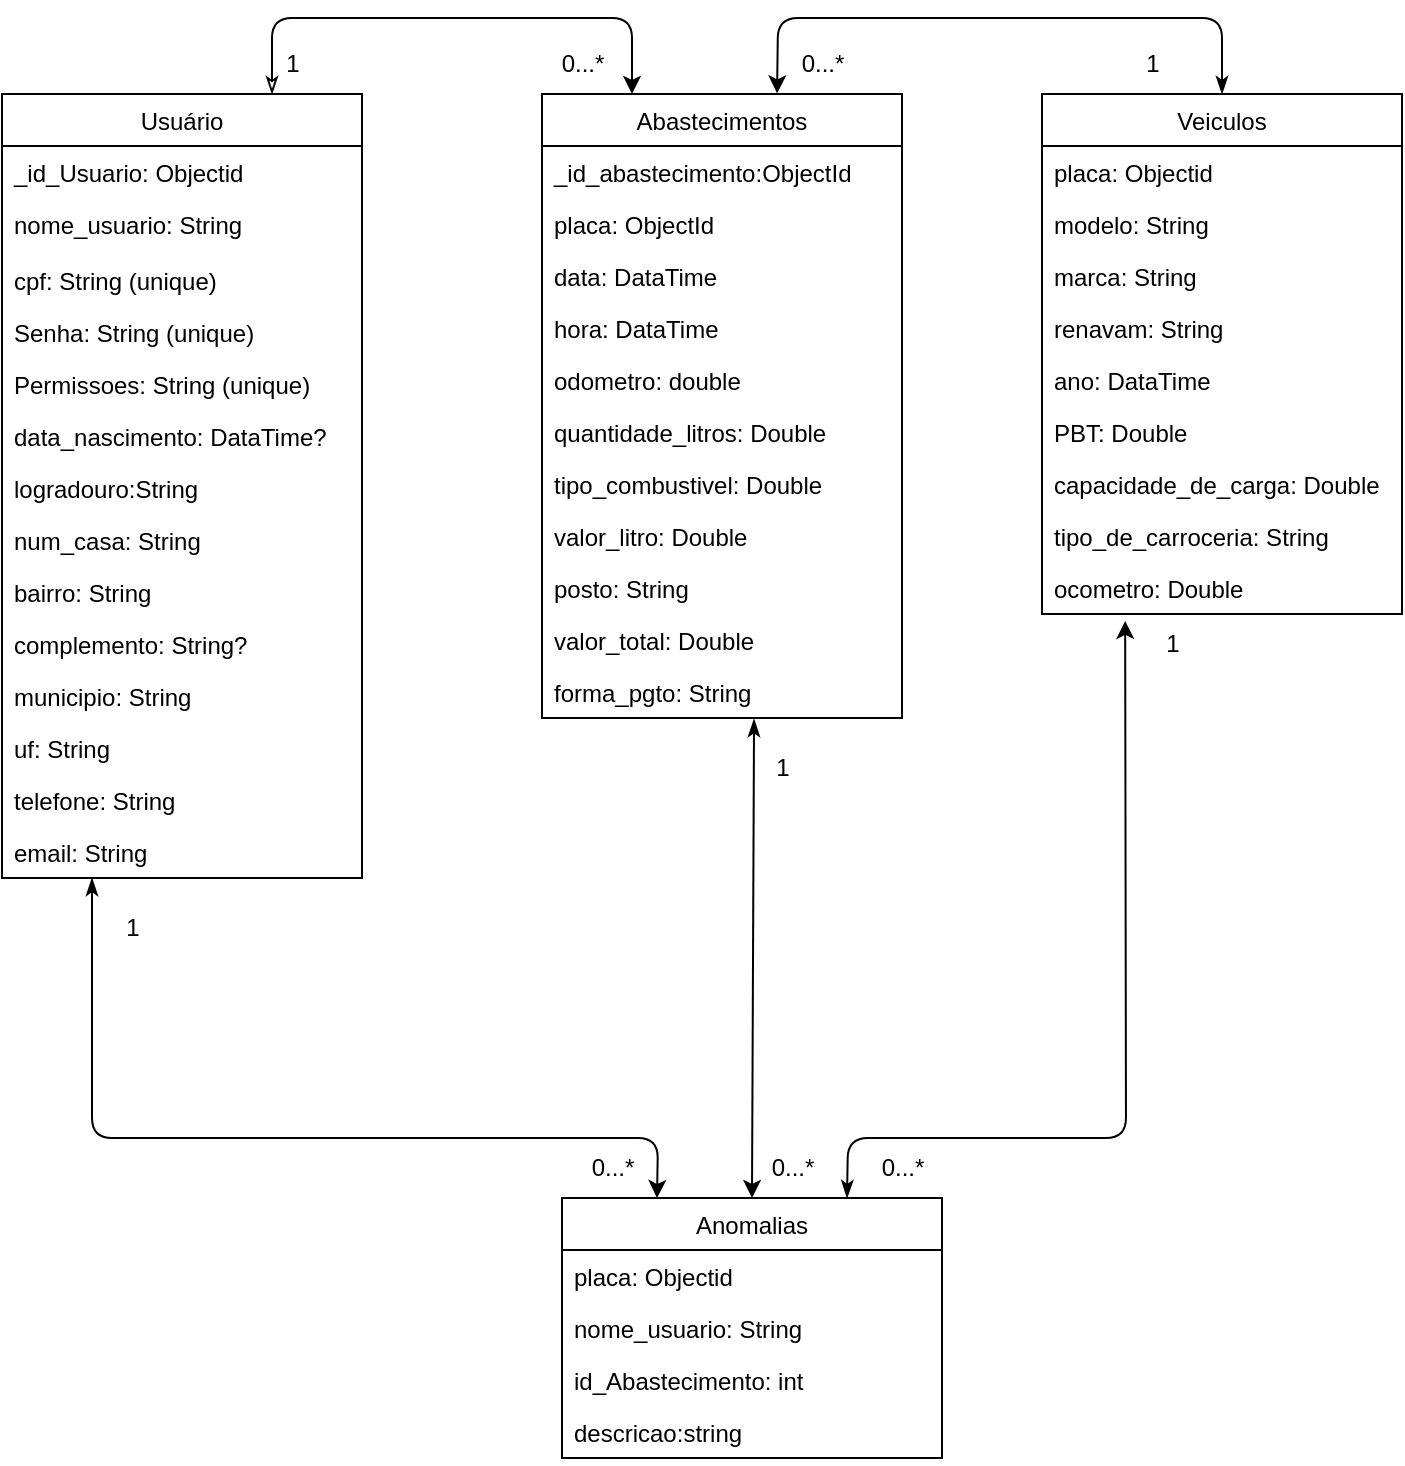 <mxfile>
    <diagram id="BSqGLPWm6pUsEUmLhKxy" name="Page-1">
        <mxGraphModel dx="553" dy="724" grid="1" gridSize="10" guides="1" tooltips="1" connect="1" arrows="1" fold="1" page="1" pageScale="1" pageWidth="850" pageHeight="1100" math="0" shadow="0">
            <root>
                <mxCell id="0"/>
                <mxCell id="1" parent="0"/>
                <mxCell id="49" value="1" style="text;html=1;align=center;verticalAlign=middle;resizable=0;points=[];autosize=1;strokeColor=none;fillColor=none;" parent="1" vertex="1">
                    <mxGeometry x="660" y="48" width="30" height="30" as="geometry"/>
                </mxCell>
                <mxCell id="51" value="1" style="text;html=1;align=center;verticalAlign=middle;resizable=0;points=[];autosize=1;strokeColor=none;fillColor=none;" parent="1" vertex="1">
                    <mxGeometry x="230" y="48" width="30" height="30" as="geometry"/>
                </mxCell>
                <mxCell id="131" style="edgeStyle=none;html=1;exitX=0.25;exitY=1;exitDx=0;exitDy=0;entryX=0.25;entryY=0;entryDx=0;entryDy=0;startArrow=classicThin;startFill=1;" edge="1" parent="1" source="67" target="116">
                    <mxGeometry relative="1" as="geometry">
                        <mxPoint x="145.038" y="620.385" as="targetPoint"/>
                        <Array as="points">
                            <mxPoint x="145" y="600"/>
                            <mxPoint x="428" y="600"/>
                        </Array>
                    </mxGeometry>
                </mxCell>
                <mxCell id="67" value="Usuário" style="swimlane;fontStyle=0;childLayout=stackLayout;horizontal=1;startSize=26;fillColor=none;horizontalStack=0;resizeParent=1;resizeParentMax=0;resizeLast=0;collapsible=1;marginBottom=0;" parent="1" vertex="1">
                    <mxGeometry x="100" y="78" width="180" height="392" as="geometry"/>
                </mxCell>
                <mxCell id="68" value="_id_Usuario: Objectid" style="text;strokeColor=none;fillColor=none;align=left;verticalAlign=top;spacingLeft=4;spacingRight=4;overflow=hidden;rotatable=0;points=[[0,0.5],[1,0.5]];portConstraint=eastwest;" parent="67" vertex="1">
                    <mxGeometry y="26" width="180" height="26" as="geometry"/>
                </mxCell>
                <mxCell id="69" value="nome_usuario: String" style="text;strokeColor=none;fillColor=none;align=left;verticalAlign=top;spacingLeft=4;spacingRight=4;overflow=hidden;rotatable=0;points=[[0,0.5],[1,0.5]];portConstraint=eastwest;" parent="67" vertex="1">
                    <mxGeometry y="52" width="180" height="28" as="geometry"/>
                </mxCell>
                <mxCell id="70" value="cpf: String (unique)" style="text;strokeColor=none;fillColor=none;align=left;verticalAlign=top;spacingLeft=4;spacingRight=4;overflow=hidden;rotatable=0;points=[[0,0.5],[1,0.5]];portConstraint=eastwest;" parent="67" vertex="1">
                    <mxGeometry y="80" width="180" height="26" as="geometry"/>
                </mxCell>
                <mxCell id="80" value="Senha: String (unique)" style="text;strokeColor=none;fillColor=none;align=left;verticalAlign=top;spacingLeft=4;spacingRight=4;overflow=hidden;rotatable=0;points=[[0,0.5],[1,0.5]];portConstraint=eastwest;" parent="67" vertex="1">
                    <mxGeometry y="106" width="180" height="26" as="geometry"/>
                </mxCell>
                <mxCell id="81" value="Permissoes: String (unique)" style="text;strokeColor=none;fillColor=none;align=left;verticalAlign=top;spacingLeft=4;spacingRight=4;overflow=hidden;rotatable=0;points=[[0,0.5],[1,0.5]];portConstraint=eastwest;" parent="67" vertex="1">
                    <mxGeometry y="132" width="180" height="26" as="geometry"/>
                </mxCell>
                <mxCell id="72" value="data_nascimento: DataTime?" style="text;strokeColor=none;fillColor=none;align=left;verticalAlign=top;spacingLeft=4;spacingRight=4;overflow=hidden;rotatable=0;points=[[0,0.5],[1,0.5]];portConstraint=eastwest;" parent="67" vertex="1">
                    <mxGeometry y="158" width="180" height="26" as="geometry"/>
                </mxCell>
                <mxCell id="73" value="logradouro:String" style="text;strokeColor=none;fillColor=none;align=left;verticalAlign=top;spacingLeft=4;spacingRight=4;overflow=hidden;rotatable=0;points=[[0,0.5],[1,0.5]];portConstraint=eastwest;" parent="67" vertex="1">
                    <mxGeometry y="184" width="180" height="26" as="geometry"/>
                </mxCell>
                <mxCell id="74" value="num_casa: String" style="text;strokeColor=none;fillColor=none;align=left;verticalAlign=top;spacingLeft=4;spacingRight=4;overflow=hidden;rotatable=0;points=[[0,0.5],[1,0.5]];portConstraint=eastwest;" parent="67" vertex="1">
                    <mxGeometry y="210" width="180" height="26" as="geometry"/>
                </mxCell>
                <mxCell id="75" value="bairro: String" style="text;strokeColor=none;fillColor=none;align=left;verticalAlign=top;spacingLeft=4;spacingRight=4;overflow=hidden;rotatable=0;points=[[0,0.5],[1,0.5]];portConstraint=eastwest;" parent="67" vertex="1">
                    <mxGeometry y="236" width="180" height="26" as="geometry"/>
                </mxCell>
                <mxCell id="76" value="complemento: String?" style="text;strokeColor=none;fillColor=none;align=left;verticalAlign=top;spacingLeft=4;spacingRight=4;overflow=hidden;rotatable=0;points=[[0,0.5],[1,0.5]];portConstraint=eastwest;" parent="67" vertex="1">
                    <mxGeometry y="262" width="180" height="26" as="geometry"/>
                </mxCell>
                <mxCell id="77" value="municipio: String" style="text;strokeColor=none;fillColor=none;align=left;verticalAlign=top;spacingLeft=4;spacingRight=4;overflow=hidden;rotatable=0;points=[[0,0.5],[1,0.5]];portConstraint=eastwest;" parent="67" vertex="1">
                    <mxGeometry y="288" width="180" height="26" as="geometry"/>
                </mxCell>
                <mxCell id="78" value="uf: String" style="text;strokeColor=none;fillColor=none;align=left;verticalAlign=top;spacingLeft=4;spacingRight=4;overflow=hidden;rotatable=0;points=[[0,0.5],[1,0.5]];portConstraint=eastwest;" parent="67" vertex="1">
                    <mxGeometry y="314" width="180" height="26" as="geometry"/>
                </mxCell>
                <mxCell id="79" value="telefone: String" style="text;strokeColor=none;fillColor=none;align=left;verticalAlign=top;spacingLeft=4;spacingRight=4;overflow=hidden;rotatable=0;points=[[0,0.5],[1,0.5]];portConstraint=eastwest;" parent="67" vertex="1">
                    <mxGeometry y="340" width="180" height="26" as="geometry"/>
                </mxCell>
                <mxCell id="71" value="email: String" style="text;strokeColor=none;fillColor=none;align=left;verticalAlign=top;spacingLeft=4;spacingRight=4;overflow=hidden;rotatable=0;points=[[0,0.5],[1,0.5]];portConstraint=eastwest;" parent="67" vertex="1">
                    <mxGeometry y="366" width="180" height="26" as="geometry"/>
                </mxCell>
                <mxCell id="130" style="edgeStyle=none;html=1;exitX=0.589;exitY=1.021;exitDx=0;exitDy=0;entryX=0.5;entryY=0;entryDx=0;entryDy=0;startArrow=classicThin;startFill=1;exitPerimeter=0;" edge="1" parent="1" source="95" target="116">
                    <mxGeometry relative="1" as="geometry">
                        <mxPoint x="414.929" y="430" as="targetPoint"/>
                        <Array as="points"/>
                    </mxGeometry>
                </mxCell>
                <mxCell id="91" value="Abastecimentos" style="swimlane;fontStyle=0;childLayout=stackLayout;horizontal=1;startSize=26;fillColor=none;horizontalStack=0;resizeParent=1;resizeParentMax=0;resizeLast=0;collapsible=1;marginBottom=0;" parent="1" vertex="1">
                    <mxGeometry x="370" y="78" width="180" height="312" as="geometry"/>
                </mxCell>
                <mxCell id="92" value="_id_abastecimento:ObjectId" style="text;strokeColor=none;fillColor=none;align=left;verticalAlign=top;spacingLeft=4;spacingRight=4;overflow=hidden;rotatable=0;points=[[0,0.5],[1,0.5]];portConstraint=eastwest;" parent="91" vertex="1">
                    <mxGeometry y="26" width="180" height="26" as="geometry"/>
                </mxCell>
                <mxCell id="107" value="placa: ObjectId" style="text;strokeColor=none;fillColor=none;align=left;verticalAlign=top;spacingLeft=4;spacingRight=4;overflow=hidden;rotatable=0;points=[[0,0.5],[1,0.5]];portConstraint=eastwest;" vertex="1" parent="91">
                    <mxGeometry y="52" width="180" height="26" as="geometry"/>
                </mxCell>
                <mxCell id="97" value="data: DataTime" style="text;strokeColor=none;fillColor=none;align=left;verticalAlign=top;spacingLeft=4;spacingRight=4;overflow=hidden;rotatable=0;points=[[0,0.5],[1,0.5]];portConstraint=eastwest;" parent="91" vertex="1">
                    <mxGeometry y="78" width="180" height="26" as="geometry"/>
                </mxCell>
                <mxCell id="96" value="hora: DataTime" style="text;strokeColor=none;fillColor=none;align=left;verticalAlign=top;spacingLeft=4;spacingRight=4;overflow=hidden;rotatable=0;points=[[0,0.5],[1,0.5]];portConstraint=eastwest;" parent="91" vertex="1">
                    <mxGeometry y="104" width="180" height="26" as="geometry"/>
                </mxCell>
                <mxCell id="94" value="odometro: double" style="text;strokeColor=none;fillColor=none;align=left;verticalAlign=top;spacingLeft=4;spacingRight=4;overflow=hidden;rotatable=0;points=[[0,0.5],[1,0.5]];portConstraint=eastwest;" parent="91" vertex="1">
                    <mxGeometry y="130" width="180" height="26" as="geometry"/>
                </mxCell>
                <mxCell id="100" value="quantidade_litros: Double" style="text;strokeColor=none;fillColor=none;align=left;verticalAlign=top;spacingLeft=4;spacingRight=4;overflow=hidden;rotatable=0;points=[[0,0.5],[1,0.5]];portConstraint=eastwest;" parent="91" vertex="1">
                    <mxGeometry y="156" width="180" height="26" as="geometry"/>
                </mxCell>
                <mxCell id="101" value="tipo_combustivel: Double" style="text;strokeColor=none;fillColor=none;align=left;verticalAlign=top;spacingLeft=4;spacingRight=4;overflow=hidden;rotatable=0;points=[[0,0.5],[1,0.5]];portConstraint=eastwest;" parent="91" vertex="1">
                    <mxGeometry y="182" width="180" height="26" as="geometry"/>
                </mxCell>
                <mxCell id="104" value="valor_litro: Double" style="text;strokeColor=none;fillColor=none;align=left;verticalAlign=top;spacingLeft=4;spacingRight=4;overflow=hidden;rotatable=0;points=[[0,0.5],[1,0.5]];portConstraint=eastwest;" parent="91" vertex="1">
                    <mxGeometry y="208" width="180" height="26" as="geometry"/>
                </mxCell>
                <mxCell id="98" value="posto: String" style="text;strokeColor=none;fillColor=none;align=left;verticalAlign=top;spacingLeft=4;spacingRight=4;overflow=hidden;rotatable=0;points=[[0,0.5],[1,0.5]];portConstraint=eastwest;" parent="91" vertex="1">
                    <mxGeometry y="234" width="180" height="26" as="geometry"/>
                </mxCell>
                <mxCell id="102" value="valor_total: Double" style="text;strokeColor=none;fillColor=none;align=left;verticalAlign=top;spacingLeft=4;spacingRight=4;overflow=hidden;rotatable=0;points=[[0,0.5],[1,0.5]];portConstraint=eastwest;" parent="91" vertex="1">
                    <mxGeometry y="260" width="180" height="26" as="geometry"/>
                </mxCell>
                <mxCell id="95" value="forma_pgto: String" style="text;strokeColor=none;fillColor=none;align=left;verticalAlign=top;spacingLeft=4;spacingRight=4;overflow=hidden;rotatable=0;points=[[0,0.5],[1,0.5]];portConstraint=eastwest;" parent="91" vertex="1">
                    <mxGeometry y="286" width="180" height="26" as="geometry"/>
                </mxCell>
                <mxCell id="106" value="0...*" style="text;html=1;align=center;verticalAlign=middle;resizable=0;points=[];autosize=1;strokeColor=none;fillColor=none;" parent="1" vertex="1">
                    <mxGeometry x="370" y="48" width="40" height="30" as="geometry"/>
                </mxCell>
                <mxCell id="112" value="0...*" style="text;html=1;align=center;verticalAlign=middle;resizable=0;points=[];autosize=1;strokeColor=none;fillColor=none;" vertex="1" parent="1">
                    <mxGeometry x="490" y="48" width="40" height="30" as="geometry"/>
                </mxCell>
                <mxCell id="114" value="" style="endArrow=classic;endFill=1;html=1;exitX=0.75;exitY=0;exitDx=0;exitDy=0;entryX=0.25;entryY=0;entryDx=0;entryDy=0;startArrow=classicThin;startFill=0;" edge="1" parent="1" source="67" target="91">
                    <mxGeometry width="160" relative="1" as="geometry">
                        <mxPoint x="235" y="78" as="sourcePoint"/>
                        <mxPoint x="440" y="20" as="targetPoint"/>
                        <Array as="points">
                            <mxPoint x="235" y="40"/>
                            <mxPoint x="415" y="40"/>
                        </Array>
                    </mxGeometry>
                </mxCell>
                <mxCell id="132" style="edgeStyle=none;html=1;exitX=0.5;exitY=0;exitDx=0;exitDy=0;entryX=0.653;entryY=-0.001;entryDx=0;entryDy=0;entryPerimeter=0;endArrow=classic;endFill=1;startArrow=classicThin;startFill=1;" edge="1" parent="1" source="82" target="91">
                    <mxGeometry relative="1" as="geometry">
                        <Array as="points">
                            <mxPoint x="710" y="40"/>
                            <mxPoint x="488" y="40"/>
                        </Array>
                    </mxGeometry>
                </mxCell>
                <mxCell id="82" value="Veiculos" style="swimlane;fontStyle=0;childLayout=stackLayout;horizontal=1;startSize=26;fillColor=none;horizontalStack=0;resizeParent=1;resizeParentMax=0;resizeLast=0;collapsible=1;marginBottom=0;" parent="1" vertex="1">
                    <mxGeometry x="620" y="78" width="180" height="260" as="geometry"/>
                </mxCell>
                <mxCell id="83" value="placa: Objectid" style="text;strokeColor=none;fillColor=none;align=left;verticalAlign=top;spacingLeft=4;spacingRight=4;overflow=hidden;rotatable=0;points=[[0,0.5],[1,0.5]];portConstraint=eastwest;" parent="82" vertex="1">
                    <mxGeometry y="26" width="180" height="26" as="geometry"/>
                </mxCell>
                <mxCell id="88" value="modelo: String" style="text;strokeColor=none;fillColor=none;align=left;verticalAlign=top;spacingLeft=4;spacingRight=4;overflow=hidden;rotatable=0;points=[[0,0.5],[1,0.5]];portConstraint=eastwest;" parent="82" vertex="1">
                    <mxGeometry y="52" width="180" height="26" as="geometry"/>
                </mxCell>
                <mxCell id="105" value="marca: String" style="text;strokeColor=none;fillColor=none;align=left;verticalAlign=top;spacingLeft=4;spacingRight=4;overflow=hidden;rotatable=0;points=[[0,0.5],[1,0.5]];portConstraint=eastwest;" parent="82" vertex="1">
                    <mxGeometry y="78" width="180" height="26" as="geometry"/>
                </mxCell>
                <mxCell id="89" value="renavam: String" style="text;strokeColor=none;fillColor=none;align=left;verticalAlign=top;spacingLeft=4;spacingRight=4;overflow=hidden;rotatable=0;points=[[0,0.5],[1,0.5]];portConstraint=eastwest;" parent="82" vertex="1">
                    <mxGeometry y="104" width="180" height="26" as="geometry"/>
                </mxCell>
                <mxCell id="108" value="ano: DataTime&#10;" style="text;strokeColor=none;fillColor=none;align=left;verticalAlign=top;spacingLeft=4;spacingRight=4;overflow=hidden;rotatable=0;points=[[0,0.5],[1,0.5]];portConstraint=eastwest;" vertex="1" parent="82">
                    <mxGeometry y="130" width="180" height="26" as="geometry"/>
                </mxCell>
                <mxCell id="86" value="PBT: Double" style="text;strokeColor=none;fillColor=none;align=left;verticalAlign=top;spacingLeft=4;spacingRight=4;overflow=hidden;rotatable=0;points=[[0,0.5],[1,0.5]];portConstraint=eastwest;" parent="82" vertex="1">
                    <mxGeometry y="156" width="180" height="26" as="geometry"/>
                </mxCell>
                <mxCell id="109" value="capacidade_de_carga: Double" style="text;strokeColor=none;fillColor=none;align=left;verticalAlign=top;spacingLeft=4;spacingRight=4;overflow=hidden;rotatable=0;points=[[0,0.5],[1,0.5]];portConstraint=eastwest;" vertex="1" parent="82">
                    <mxGeometry y="182" width="180" height="26" as="geometry"/>
                </mxCell>
                <mxCell id="110" value="tipo_de_carroceria: String&#10;" style="text;strokeColor=none;fillColor=none;align=left;verticalAlign=top;spacingLeft=4;spacingRight=4;overflow=hidden;rotatable=0;points=[[0,0.5],[1,0.5]];portConstraint=eastwest;" vertex="1" parent="82">
                    <mxGeometry y="208" width="180" height="26" as="geometry"/>
                </mxCell>
                <mxCell id="87" value="ocometro: Double" style="text;strokeColor=none;fillColor=none;align=left;verticalAlign=top;spacingLeft=4;spacingRight=4;overflow=hidden;rotatable=0;points=[[0,0.5],[1,0.5]];portConstraint=eastwest;" parent="82" vertex="1">
                    <mxGeometry y="234" width="180" height="26" as="geometry"/>
                </mxCell>
                <mxCell id="139" style="edgeStyle=none;html=1;exitX=0.75;exitY=0;exitDx=0;exitDy=0;entryX=0.231;entryY=1.133;entryDx=0;entryDy=0;entryPerimeter=0;startArrow=classicThin;startFill=1;endArrow=classic;endFill=1;" edge="1" parent="1" source="116" target="87">
                    <mxGeometry relative="1" as="geometry">
                        <Array as="points">
                            <mxPoint x="523" y="600"/>
                            <mxPoint x="662" y="600"/>
                        </Array>
                    </mxGeometry>
                </mxCell>
                <mxCell id="116" value="Anomalias" style="swimlane;fontStyle=0;childLayout=stackLayout;horizontal=1;startSize=26;fillColor=none;horizontalStack=0;resizeParent=1;resizeParentMax=0;resizeLast=0;collapsible=1;marginBottom=0;" vertex="1" parent="1">
                    <mxGeometry x="380" y="630" width="190" height="130" as="geometry"/>
                </mxCell>
                <mxCell id="117" value="placa: Objectid" style="text;strokeColor=none;fillColor=none;align=left;verticalAlign=top;spacingLeft=4;spacingRight=4;overflow=hidden;rotatable=0;points=[[0,0.5],[1,0.5]];portConstraint=eastwest;" vertex="1" parent="116">
                    <mxGeometry y="26" width="190" height="26" as="geometry"/>
                </mxCell>
                <mxCell id="118" value="nome_usuario: String" style="text;strokeColor=none;fillColor=none;align=left;verticalAlign=top;spacingLeft=4;spacingRight=4;overflow=hidden;rotatable=0;points=[[0,0.5],[1,0.5]];portConstraint=eastwest;" vertex="1" parent="116">
                    <mxGeometry y="52" width="190" height="26" as="geometry"/>
                </mxCell>
                <mxCell id="138" value="id_Abastecimento: int" style="text;strokeColor=none;fillColor=none;align=left;verticalAlign=top;spacingLeft=4;spacingRight=4;overflow=hidden;rotatable=0;points=[[0,0.5],[1,0.5]];portConstraint=eastwest;" vertex="1" parent="116">
                    <mxGeometry y="78" width="190" height="26" as="geometry"/>
                </mxCell>
                <mxCell id="120" value="descricao:string" style="text;strokeColor=none;fillColor=none;align=left;verticalAlign=top;spacingLeft=4;spacingRight=4;overflow=hidden;rotatable=0;points=[[0,0.5],[1,0.5]];portConstraint=eastwest;" vertex="1" parent="116">
                    <mxGeometry y="104" width="190" height="26" as="geometry"/>
                </mxCell>
                <mxCell id="133" value="1" style="text;html=1;align=center;verticalAlign=middle;resizable=0;points=[];autosize=1;strokeColor=none;fillColor=none;" vertex="1" parent="1">
                    <mxGeometry x="150" y="480" width="30" height="30" as="geometry"/>
                </mxCell>
                <mxCell id="134" value="0...*" style="text;html=1;align=center;verticalAlign=middle;resizable=0;points=[];autosize=1;strokeColor=none;fillColor=none;" vertex="1" parent="1">
                    <mxGeometry x="385" y="600" width="40" height="30" as="geometry"/>
                </mxCell>
                <mxCell id="135" value="0...*" style="text;html=1;align=center;verticalAlign=middle;resizable=0;points=[];autosize=1;strokeColor=none;fillColor=none;" vertex="1" parent="1">
                    <mxGeometry x="475" y="600" width="40" height="30" as="geometry"/>
                </mxCell>
                <mxCell id="136" value="1" style="text;html=1;align=center;verticalAlign=middle;resizable=0;points=[];autosize=1;strokeColor=none;fillColor=none;" vertex="1" parent="1">
                    <mxGeometry x="475" y="400" width="30" height="30" as="geometry"/>
                </mxCell>
                <mxCell id="140" value="0...*" style="text;html=1;align=center;verticalAlign=middle;resizable=0;points=[];autosize=1;strokeColor=none;fillColor=none;" vertex="1" parent="1">
                    <mxGeometry x="530" y="600" width="40" height="30" as="geometry"/>
                </mxCell>
                <mxCell id="141" value="1" style="text;html=1;align=center;verticalAlign=middle;resizable=0;points=[];autosize=1;strokeColor=none;fillColor=none;" vertex="1" parent="1">
                    <mxGeometry x="670" y="338" width="30" height="30" as="geometry"/>
                </mxCell>
            </root>
        </mxGraphModel>
    </diagram>
</mxfile>